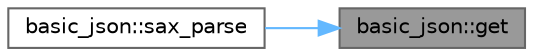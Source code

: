 digraph "basic_json::get"
{
 // LATEX_PDF_SIZE
  bgcolor="transparent";
  edge [fontname=Helvetica,fontsize=10,labelfontname=Helvetica,labelfontsize=10];
  node [fontname=Helvetica,fontsize=10,shape=box,height=0.2,width=0.4];
  rankdir="RL";
  Node1 [id="Node000001",label="basic_json::get",height=0.2,width=0.4,color="gray40", fillcolor="grey60", style="filled", fontcolor="black",tooltip="get a (pointer) value (explicit)"];
  Node1 -> Node2 [id="edge1_Node000001_Node000002",dir="back",color="steelblue1",style="solid",tooltip=" "];
  Node2 [id="Node000002",label="basic_json::sax_parse",height=0.2,width=0.4,color="grey40", fillcolor="white", style="filled",URL="$classbasic__json.html#a696ab4a7073c479bb1ef24c23c3d3d67",tooltip="generate SAX events"];
}
